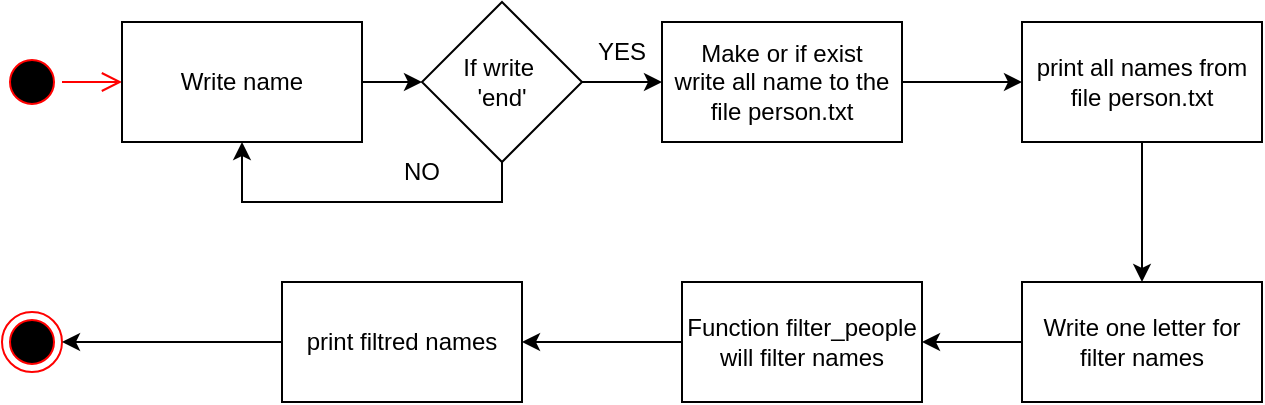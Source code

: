 <mxfile version="20.6.2" type="device"><diagram id="PG8_Ft9m2Y5cs-SeMLgT" name="Page-1"><mxGraphModel dx="1086" dy="818" grid="1" gridSize="10" guides="1" tooltips="1" connect="1" arrows="1" fold="1" page="1" pageScale="1" pageWidth="827" pageHeight="1169" math="0" shadow="0"><root><mxCell id="0"/><mxCell id="1" parent="0"/><mxCell id="bS2rtoP3WO_YvQeSAHls-1" value="" style="ellipse;html=1;shape=startState;fillColor=#000000;strokeColor=#ff0000;" parent="1" vertex="1"><mxGeometry x="50" y="60" width="30" height="30" as="geometry"/></mxCell><mxCell id="bS2rtoP3WO_YvQeSAHls-2" value="" style="edgeStyle=orthogonalEdgeStyle;html=1;verticalAlign=bottom;endArrow=open;endSize=8;strokeColor=#ff0000;rounded=0;entryX=0;entryY=0.5;entryDx=0;entryDy=0;" parent="1" source="bS2rtoP3WO_YvQeSAHls-1" target="bS2rtoP3WO_YvQeSAHls-4" edge="1"><mxGeometry relative="1" as="geometry"><mxPoint x="65" y="150" as="targetPoint"/></mxGeometry></mxCell><mxCell id="bS2rtoP3WO_YvQeSAHls-3" value="" style="ellipse;html=1;shape=endState;fillColor=#000000;strokeColor=#ff0000;" parent="1" vertex="1"><mxGeometry x="50" y="190" width="30" height="30" as="geometry"/></mxCell><mxCell id="bS2rtoP3WO_YvQeSAHls-6" value="" style="edgeStyle=orthogonalEdgeStyle;rounded=0;orthogonalLoop=1;jettySize=auto;html=1;" parent="1" source="bS2rtoP3WO_YvQeSAHls-4" target="bS2rtoP3WO_YvQeSAHls-5" edge="1"><mxGeometry relative="1" as="geometry"/></mxCell><mxCell id="bS2rtoP3WO_YvQeSAHls-4" value="Write name" style="rounded=0;whiteSpace=wrap;html=1;" parent="1" vertex="1"><mxGeometry x="110" y="45" width="120" height="60" as="geometry"/></mxCell><mxCell id="bS2rtoP3WO_YvQeSAHls-8" value="" style="edgeStyle=orthogonalEdgeStyle;rounded=0;orthogonalLoop=1;jettySize=auto;html=1;" parent="1" source="bS2rtoP3WO_YvQeSAHls-5" target="bS2rtoP3WO_YvQeSAHls-7" edge="1"><mxGeometry relative="1" as="geometry"/></mxCell><mxCell id="bS2rtoP3WO_YvQeSAHls-11" style="edgeStyle=orthogonalEdgeStyle;rounded=0;orthogonalLoop=1;jettySize=auto;html=1;exitX=0.5;exitY=1;exitDx=0;exitDy=0;entryX=0.5;entryY=1;entryDx=0;entryDy=0;" parent="1" source="bS2rtoP3WO_YvQeSAHls-5" target="bS2rtoP3WO_YvQeSAHls-4" edge="1"><mxGeometry relative="1" as="geometry"/></mxCell><mxCell id="bS2rtoP3WO_YvQeSAHls-5" value="If write&amp;nbsp;&lt;br&gt;'end'" style="rhombus;whiteSpace=wrap;html=1;rounded=0;" parent="1" vertex="1"><mxGeometry x="260" y="35" width="80" height="80" as="geometry"/></mxCell><mxCell id="bS2rtoP3WO_YvQeSAHls-13" value="" style="edgeStyle=orthogonalEdgeStyle;rounded=0;orthogonalLoop=1;jettySize=auto;html=1;" parent="1" source="bS2rtoP3WO_YvQeSAHls-7" target="bS2rtoP3WO_YvQeSAHls-12" edge="1"><mxGeometry relative="1" as="geometry"/></mxCell><mxCell id="bS2rtoP3WO_YvQeSAHls-7" value="Make or if exist&lt;br&gt;write all name to the file person.txt" style="whiteSpace=wrap;html=1;rounded=0;" parent="1" vertex="1"><mxGeometry x="380" y="45" width="120" height="60" as="geometry"/></mxCell><mxCell id="bS2rtoP3WO_YvQeSAHls-9" value="YES" style="text;html=1;strokeColor=none;fillColor=none;align=center;verticalAlign=middle;whiteSpace=wrap;rounded=0;" parent="1" vertex="1"><mxGeometry x="330" y="45" width="60" height="30" as="geometry"/></mxCell><mxCell id="bS2rtoP3WO_YvQeSAHls-10" value="NO" style="text;html=1;strokeColor=none;fillColor=none;align=center;verticalAlign=middle;whiteSpace=wrap;rounded=0;" parent="1" vertex="1"><mxGeometry x="230" y="105" width="60" height="30" as="geometry"/></mxCell><mxCell id="bS2rtoP3WO_YvQeSAHls-15" value="" style="edgeStyle=orthogonalEdgeStyle;rounded=0;orthogonalLoop=1;jettySize=auto;html=1;" parent="1" source="bS2rtoP3WO_YvQeSAHls-12" target="bS2rtoP3WO_YvQeSAHls-14" edge="1"><mxGeometry relative="1" as="geometry"/></mxCell><mxCell id="bS2rtoP3WO_YvQeSAHls-12" value="print all names from file person.txt" style="rounded=0;whiteSpace=wrap;html=1;" parent="1" vertex="1"><mxGeometry x="560" y="45" width="120" height="60" as="geometry"/></mxCell><mxCell id="bS2rtoP3WO_YvQeSAHls-18" value="" style="edgeStyle=orthogonalEdgeStyle;rounded=0;orthogonalLoop=1;jettySize=auto;html=1;" parent="1" source="bS2rtoP3WO_YvQeSAHls-14" target="bS2rtoP3WO_YvQeSAHls-17" edge="1"><mxGeometry relative="1" as="geometry"/></mxCell><mxCell id="bS2rtoP3WO_YvQeSAHls-14" value="Write one letter for filter names" style="whiteSpace=wrap;html=1;rounded=0;" parent="1" vertex="1"><mxGeometry x="560" y="175" width="120" height="60" as="geometry"/></mxCell><mxCell id="bS2rtoP3WO_YvQeSAHls-21" value="" style="edgeStyle=orthogonalEdgeStyle;rounded=0;orthogonalLoop=1;jettySize=auto;html=1;" parent="1" source="bS2rtoP3WO_YvQeSAHls-17" target="bS2rtoP3WO_YvQeSAHls-20" edge="1"><mxGeometry relative="1" as="geometry"/></mxCell><mxCell id="bS2rtoP3WO_YvQeSAHls-17" value="Function filter_people&lt;br&gt;will filter names" style="rounded=0;whiteSpace=wrap;html=1;" parent="1" vertex="1"><mxGeometry x="390" y="175" width="120" height="60" as="geometry"/></mxCell><mxCell id="WZawxIwATdosVRxJEl2m-1" style="edgeStyle=orthogonalEdgeStyle;rounded=0;orthogonalLoop=1;jettySize=auto;html=1;exitX=0;exitY=0.5;exitDx=0;exitDy=0;entryX=1;entryY=0.5;entryDx=0;entryDy=0;" edge="1" parent="1" source="bS2rtoP3WO_YvQeSAHls-20" target="bS2rtoP3WO_YvQeSAHls-3"><mxGeometry relative="1" as="geometry"/></mxCell><mxCell id="bS2rtoP3WO_YvQeSAHls-20" value="print filtred names" style="whiteSpace=wrap;html=1;rounded=0;" parent="1" vertex="1"><mxGeometry x="190" y="175" width="120" height="60" as="geometry"/></mxCell></root></mxGraphModel></diagram></mxfile>